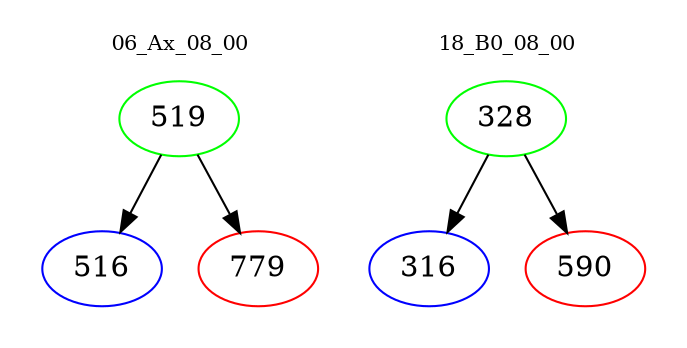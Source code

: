 digraph{
subgraph cluster_0 {
color = white
label = "06_Ax_08_00";
fontsize=10;
T0_519 [label="519", color="green"]
T0_519 -> T0_516 [color="black"]
T0_516 [label="516", color="blue"]
T0_519 -> T0_779 [color="black"]
T0_779 [label="779", color="red"]
}
subgraph cluster_1 {
color = white
label = "18_B0_08_00";
fontsize=10;
T1_328 [label="328", color="green"]
T1_328 -> T1_316 [color="black"]
T1_316 [label="316", color="blue"]
T1_328 -> T1_590 [color="black"]
T1_590 [label="590", color="red"]
}
}
